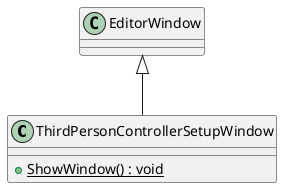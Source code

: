 @startuml
class ThirdPersonControllerSetupWindow {
    + {static} ShowWindow() : void
}
EditorWindow <|-- ThirdPersonControllerSetupWindow
@enduml
